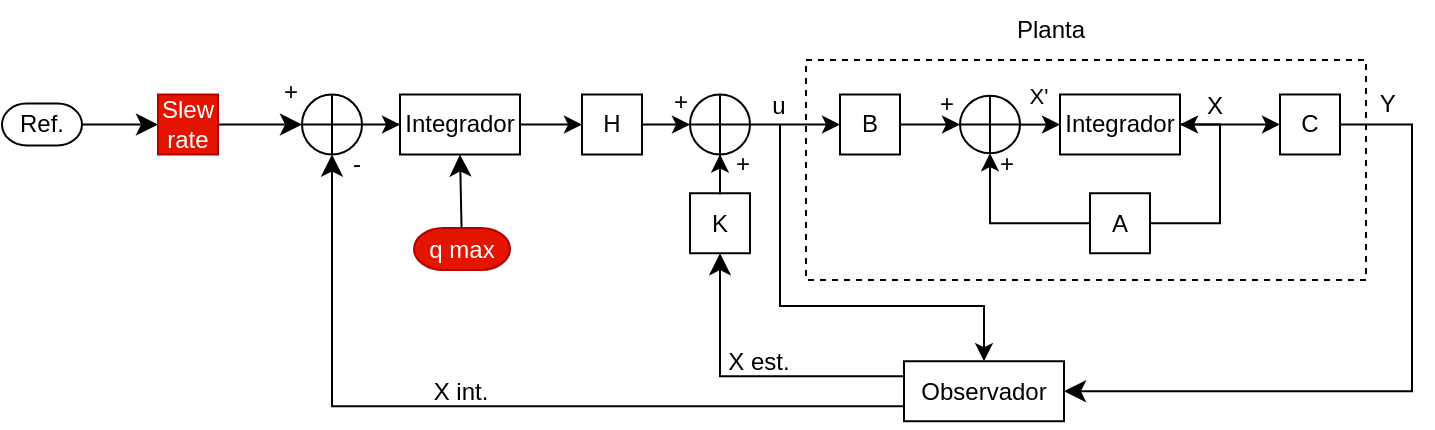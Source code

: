 <mxfile version="27.1.6">
  <diagram name="Página-1" id="VVneKjOPZ-sbQaJKSil8">
    <mxGraphModel dx="1068" dy="553" grid="0" gridSize="10" guides="1" tooltips="1" connect="1" arrows="1" fold="1" page="0" pageScale="1" pageWidth="827" pageHeight="1169" math="0" shadow="0">
      <root>
        <mxCell id="0" />
        <mxCell id="1" parent="0" />
        <mxCell id="JUyOZQYBVD6Wh2t0fZhs-1" value="-" style="text;html=1;align=center;verticalAlign=middle;resizable=0;points=[];autosize=1;strokeColor=none;fillColor=none;" vertex="1" parent="1">
          <mxGeometry x="455" y="125.0" width="30" height="30" as="geometry" />
        </mxCell>
        <mxCell id="JUyOZQYBVD6Wh2t0fZhs-2" value="+" style="text;html=1;align=center;verticalAlign=middle;resizable=0;points=[];autosize=1;strokeColor=none;fillColor=none;" vertex="1" parent="1">
          <mxGeometry x="422" y="88.62" width="30" height="30" as="geometry" />
        </mxCell>
        <mxCell id="JUyOZQYBVD6Wh2t0fZhs-3" value="+" style="text;html=1;align=center;verticalAlign=middle;resizable=0;points=[];autosize=1;strokeColor=none;fillColor=none;" vertex="1" parent="1">
          <mxGeometry x="617" y="93.62" width="30" height="30" as="geometry" />
        </mxCell>
        <mxCell id="JUyOZQYBVD6Wh2t0fZhs-4" value="+" style="text;html=1;align=center;verticalAlign=middle;resizable=0;points=[];autosize=1;strokeColor=none;fillColor=none;" vertex="1" parent="1">
          <mxGeometry x="648" y="124.62" width="30" height="30" as="geometry" />
        </mxCell>
        <mxCell id="JUyOZQYBVD6Wh2t0fZhs-5" value="" style="rounded=0;whiteSpace=wrap;html=1;fillColor=none;dashed=1;" vertex="1" parent="1">
          <mxGeometry x="695" y="88" width="280" height="110" as="geometry" />
        </mxCell>
        <mxCell id="JUyOZQYBVD6Wh2t0fZhs-6" style="edgeStyle=orthogonalEdgeStyle;rounded=0;orthogonalLoop=1;jettySize=auto;html=1;entryX=1;entryY=0.5;entryDx=0;entryDy=0;" edge="1" parent="1" source="JUyOZQYBVD6Wh2t0fZhs-7" target="JUyOZQYBVD6Wh2t0fZhs-9">
          <mxGeometry relative="1" as="geometry">
            <Array as="points">
              <mxPoint x="902" y="169.62" />
              <mxPoint x="902" y="120.62" />
            </Array>
          </mxGeometry>
        </mxCell>
        <mxCell id="JUyOZQYBVD6Wh2t0fZhs-7" value="A" style="whiteSpace=wrap;strokeWidth=1;" vertex="1" parent="1">
          <mxGeometry x="837" y="154.62" width="30" height="30" as="geometry" />
        </mxCell>
        <mxCell id="JUyOZQYBVD6Wh2t0fZhs-8" style="edgeStyle=orthogonalEdgeStyle;rounded=0;orthogonalLoop=1;jettySize=auto;html=1;entryX=0;entryY=0.5;entryDx=0;entryDy=0;" edge="1" parent="1" source="JUyOZQYBVD6Wh2t0fZhs-9" target="JUyOZQYBVD6Wh2t0fZhs-15">
          <mxGeometry relative="1" as="geometry" />
        </mxCell>
        <mxCell id="JUyOZQYBVD6Wh2t0fZhs-9" value="Integrador" style="whiteSpace=wrap;strokeWidth=1;" vertex="1" parent="1">
          <mxGeometry x="822" y="105.24" width="60" height="30" as="geometry" />
        </mxCell>
        <mxCell id="JUyOZQYBVD6Wh2t0fZhs-10" style="edgeStyle=orthogonalEdgeStyle;rounded=0;orthogonalLoop=1;jettySize=auto;html=1;entryX=0;entryY=0.5;entryDx=0;entryDy=0;" edge="1" parent="1" source="JUyOZQYBVD6Wh2t0fZhs-12" target="JUyOZQYBVD6Wh2t0fZhs-9">
          <mxGeometry relative="1" as="geometry" />
        </mxCell>
        <mxCell id="JUyOZQYBVD6Wh2t0fZhs-11" value="X&#39;" style="edgeLabel;html=1;align=center;verticalAlign=middle;resizable=0;points=[];" vertex="1" connectable="0" parent="JUyOZQYBVD6Wh2t0fZhs-10">
          <mxGeometry x="-0.169" y="2" relative="1" as="geometry">
            <mxPoint y="-13" as="offset" />
          </mxGeometry>
        </mxCell>
        <mxCell id="JUyOZQYBVD6Wh2t0fZhs-12" value="" style="verticalLabelPosition=bottom;verticalAlign=top;html=1;shape=mxgraph.flowchart.summing_function;" vertex="1" parent="1">
          <mxGeometry x="772" y="105.87" width="30" height="28.75" as="geometry" />
        </mxCell>
        <mxCell id="JUyOZQYBVD6Wh2t0fZhs-13" style="edgeStyle=orthogonalEdgeStyle;rounded=0;orthogonalLoop=1;jettySize=auto;html=1;entryX=0.5;entryY=1;entryDx=0;entryDy=0;entryPerimeter=0;" edge="1" parent="1" source="JUyOZQYBVD6Wh2t0fZhs-7" target="JUyOZQYBVD6Wh2t0fZhs-12">
          <mxGeometry relative="1" as="geometry" />
        </mxCell>
        <mxCell id="JUyOZQYBVD6Wh2t0fZhs-57" style="edgeStyle=orthogonalEdgeStyle;rounded=0;orthogonalLoop=1;jettySize=auto;html=1;entryX=1;entryY=0.5;entryDx=0;entryDy=0;fontSize=12;startSize=8;endSize=8;exitX=1;exitY=0.5;exitDx=0;exitDy=0;" edge="1" parent="1" source="JUyOZQYBVD6Wh2t0fZhs-15" target="JUyOZQYBVD6Wh2t0fZhs-24">
          <mxGeometry relative="1" as="geometry">
            <mxPoint x="1042" y="253.62" as="targetPoint" />
            <Array as="points">
              <mxPoint x="998" y="120" />
              <mxPoint x="998" y="254" />
            </Array>
          </mxGeometry>
        </mxCell>
        <mxCell id="JUyOZQYBVD6Wh2t0fZhs-15" value="C" style="whiteSpace=wrap;strokeWidth=1;" vertex="1" parent="1">
          <mxGeometry x="932" y="105.24" width="30" height="30" as="geometry" />
        </mxCell>
        <mxCell id="JUyOZQYBVD6Wh2t0fZhs-16" value="" style="edgeStyle=orthogonalEdgeStyle;rounded=0;orthogonalLoop=1;jettySize=auto;html=1;" edge="1" parent="1" source="JUyOZQYBVD6Wh2t0fZhs-17" target="JUyOZQYBVD6Wh2t0fZhs-12">
          <mxGeometry relative="1" as="geometry" />
        </mxCell>
        <mxCell id="JUyOZQYBVD6Wh2t0fZhs-17" value="B" style="whiteSpace=wrap;strokeWidth=1;" vertex="1" parent="1">
          <mxGeometry x="712" y="105.25" width="30" height="30" as="geometry" />
        </mxCell>
        <mxCell id="JUyOZQYBVD6Wh2t0fZhs-18" value="+" style="text;html=1;align=center;verticalAlign=middle;resizable=0;points=[];autosize=1;strokeColor=none;fillColor=none;" vertex="1" parent="1">
          <mxGeometry x="780" y="124.62" width="30" height="30" as="geometry" />
        </mxCell>
        <mxCell id="JUyOZQYBVD6Wh2t0fZhs-19" value="+" style="text;html=1;align=center;verticalAlign=middle;resizable=0;points=[];autosize=1;strokeColor=none;fillColor=none;" vertex="1" parent="1">
          <mxGeometry x="750" y="94.62" width="30" height="30" as="geometry" />
        </mxCell>
        <mxCell id="JUyOZQYBVD6Wh2t0fZhs-20" value="Y&amp;nbsp;" style="text;html=1;align=center;verticalAlign=middle;resizable=0;points=[];autosize=1;strokeColor=none;fillColor=none;" vertex="1" parent="1">
          <mxGeometry x="972" y="94.62" width="30" height="30" as="geometry" />
        </mxCell>
        <mxCell id="JUyOZQYBVD6Wh2t0fZhs-21" value="K" style="whiteSpace=wrap;strokeWidth=1;" vertex="1" parent="1">
          <mxGeometry x="637" y="154.62" width="30" height="30" as="geometry" />
        </mxCell>
        <mxCell id="JUyOZQYBVD6Wh2t0fZhs-23" style="edgeStyle=orthogonalEdgeStyle;rounded=0;orthogonalLoop=1;jettySize=auto;html=1;endArrow=none;startFill=1;endFill=1;startArrow=classic;exitX=0.5;exitY=0;exitDx=0;exitDy=0;" edge="1" parent="1" source="JUyOZQYBVD6Wh2t0fZhs-24">
          <mxGeometry relative="1" as="geometry">
            <mxPoint x="682" y="120.62" as="targetPoint" />
            <mxPoint x="852" y="235.62" as="sourcePoint" />
            <Array as="points">
              <mxPoint x="784" y="211" />
              <mxPoint x="682" y="211" />
            </Array>
          </mxGeometry>
        </mxCell>
        <mxCell id="JUyOZQYBVD6Wh2t0fZhs-24" value="Observador" style="whiteSpace=wrap;strokeWidth=1;" vertex="1" parent="1">
          <mxGeometry x="744" y="238.62" width="80" height="30" as="geometry" />
        </mxCell>
        <mxCell id="JUyOZQYBVD6Wh2t0fZhs-25" value="X est." style="text;html=1;align=center;verticalAlign=middle;resizable=0;points=[];autosize=1;strokeColor=none;fillColor=none;" vertex="1" parent="1">
          <mxGeometry x="646" y="224.0" width="50" height="30" as="geometry" />
        </mxCell>
        <mxCell id="JUyOZQYBVD6Wh2t0fZhs-26" value="Planta" style="text;html=1;align=center;verticalAlign=middle;resizable=0;points=[];autosize=1;strokeColor=none;fillColor=none;" vertex="1" parent="1">
          <mxGeometry x="787" y="58" width="60" height="30" as="geometry" />
        </mxCell>
        <mxCell id="JUyOZQYBVD6Wh2t0fZhs-27" value="H" style="whiteSpace=wrap;strokeWidth=1;" vertex="1" parent="1">
          <mxGeometry x="583" y="105.25" width="30" height="30" as="geometry" />
        </mxCell>
        <mxCell id="JUyOZQYBVD6Wh2t0fZhs-44" style="edgeStyle=none;curved=1;rounded=0;orthogonalLoop=1;jettySize=auto;html=1;entryX=0;entryY=0.5;entryDx=0;entryDy=0;fontSize=12;startSize=8;endSize=8;" edge="1" parent="1" source="JUyOZQYBVD6Wh2t0fZhs-28" target="JUyOZQYBVD6Wh2t0fZhs-42">
          <mxGeometry relative="1" as="geometry" />
        </mxCell>
        <mxCell id="JUyOZQYBVD6Wh2t0fZhs-28" value="Ref." style="strokeWidth=1;html=1;shape=mxgraph.flowchart.terminator;whiteSpace=wrap;" vertex="1" parent="1">
          <mxGeometry x="293" y="109.75" width="40" height="21" as="geometry" />
        </mxCell>
        <mxCell id="JUyOZQYBVD6Wh2t0fZhs-29" value="" style="edgeStyle=orthogonalEdgeStyle;rounded=0;orthogonalLoop=1;jettySize=auto;html=1;" edge="1" parent="1" source="JUyOZQYBVD6Wh2t0fZhs-31" target="JUyOZQYBVD6Wh2t0fZhs-33">
          <mxGeometry relative="1" as="geometry" />
        </mxCell>
        <mxCell id="JUyOZQYBVD6Wh2t0fZhs-30" value="u" style="text;html=1;align=center;verticalAlign=middle;resizable=0;points=[];autosize=1;strokeColor=none;fillColor=none;" vertex="1" parent="1">
          <mxGeometry x="666" y="96.24" width="30" height="30" as="geometry" />
        </mxCell>
        <mxCell id="JUyOZQYBVD6Wh2t0fZhs-31" value="" style="verticalLabelPosition=bottom;verticalAlign=top;html=1;shape=mxgraph.flowchart.summing_function;" vertex="1" parent="1">
          <mxGeometry x="443" y="105.25" width="30" height="30" as="geometry" />
        </mxCell>
        <mxCell id="JUyOZQYBVD6Wh2t0fZhs-32" style="edgeStyle=orthogonalEdgeStyle;rounded=0;orthogonalLoop=1;jettySize=auto;html=1;entryX=0;entryY=0.5;entryDx=0;entryDy=0;" edge="1" parent="1" source="JUyOZQYBVD6Wh2t0fZhs-33" target="JUyOZQYBVD6Wh2t0fZhs-27">
          <mxGeometry relative="1" as="geometry" />
        </mxCell>
        <mxCell id="JUyOZQYBVD6Wh2t0fZhs-33" value="Integrador" style="whiteSpace=wrap;strokeWidth=1;" vertex="1" parent="1">
          <mxGeometry x="492" y="105.25" width="60" height="30" as="geometry" />
        </mxCell>
        <mxCell id="JUyOZQYBVD6Wh2t0fZhs-35" style="edgeStyle=orthogonalEdgeStyle;rounded=0;orthogonalLoop=1;jettySize=auto;html=1;entryX=0;entryY=0.5;entryDx=0;entryDy=0;" edge="1" parent="1" source="JUyOZQYBVD6Wh2t0fZhs-36" target="JUyOZQYBVD6Wh2t0fZhs-17">
          <mxGeometry relative="1" as="geometry" />
        </mxCell>
        <mxCell id="JUyOZQYBVD6Wh2t0fZhs-36" value="" style="verticalLabelPosition=bottom;verticalAlign=top;html=1;shape=mxgraph.flowchart.summing_function;" vertex="1" parent="1">
          <mxGeometry x="637" y="105.25" width="30" height="30" as="geometry" />
        </mxCell>
        <mxCell id="JUyOZQYBVD6Wh2t0fZhs-37" style="edgeStyle=orthogonalEdgeStyle;rounded=0;orthogonalLoop=1;jettySize=auto;html=1;entryX=0.5;entryY=1;entryDx=0;entryDy=0;entryPerimeter=0;" edge="1" parent="1" source="JUyOZQYBVD6Wh2t0fZhs-21" target="JUyOZQYBVD6Wh2t0fZhs-36">
          <mxGeometry relative="1" as="geometry" />
        </mxCell>
        <mxCell id="JUyOZQYBVD6Wh2t0fZhs-38" style="edgeStyle=orthogonalEdgeStyle;rounded=0;orthogonalLoop=1;jettySize=auto;html=1;entryX=0;entryY=0.5;entryDx=0;entryDy=0;entryPerimeter=0;" edge="1" parent="1" source="JUyOZQYBVD6Wh2t0fZhs-27" target="JUyOZQYBVD6Wh2t0fZhs-36">
          <mxGeometry relative="1" as="geometry" />
        </mxCell>
        <mxCell id="JUyOZQYBVD6Wh2t0fZhs-39" value="X" style="text;html=1;align=center;verticalAlign=middle;resizable=0;points=[];autosize=1;strokeColor=none;fillColor=none;" vertex="1" parent="1">
          <mxGeometry x="884" y="95.75" width="30" height="30" as="geometry" />
        </mxCell>
        <mxCell id="JUyOZQYBVD6Wh2t0fZhs-40" value="X int." style="text;html=1;align=center;verticalAlign=middle;resizable=0;points=[];autosize=1;strokeColor=none;fillColor=none;" vertex="1" parent="1">
          <mxGeometry x="497" y="238.62" width="50" height="30" as="geometry" />
        </mxCell>
        <mxCell id="JUyOZQYBVD6Wh2t0fZhs-45" style="edgeStyle=none;curved=1;rounded=0;orthogonalLoop=1;jettySize=auto;html=1;fontSize=12;startSize=8;endSize=8;entryX=0;entryY=0.5;entryDx=0;entryDy=0;entryPerimeter=0;" edge="1" parent="1" source="JUyOZQYBVD6Wh2t0fZhs-42" target="JUyOZQYBVD6Wh2t0fZhs-31">
          <mxGeometry relative="1" as="geometry">
            <mxPoint x="435.314" y="136.771" as="targetPoint" />
          </mxGeometry>
        </mxCell>
        <mxCell id="JUyOZQYBVD6Wh2t0fZhs-42" value="Slew&#xa;rate" style="whiteSpace=wrap;strokeWidth=1;fillColor=#e51400;fontColor=#ffffff;strokeColor=#B20000;" vertex="1" parent="1">
          <mxGeometry x="371" y="105.25" width="30" height="30" as="geometry" />
        </mxCell>
        <mxCell id="JUyOZQYBVD6Wh2t0fZhs-63" style="edgeStyle=orthogonalEdgeStyle;rounded=0;orthogonalLoop=1;jettySize=auto;html=1;fontSize=12;startSize=8;endSize=8;entryX=0.5;entryY=1;entryDx=0;entryDy=0;exitX=0;exitY=0.25;exitDx=0;exitDy=0;" edge="1" parent="1" source="JUyOZQYBVD6Wh2t0fZhs-24" target="JUyOZQYBVD6Wh2t0fZhs-21">
          <mxGeometry relative="1" as="geometry">
            <mxPoint x="719" y="247.951" as="sourcePoint" />
            <mxPoint x="660" y="198" as="targetPoint" />
          </mxGeometry>
        </mxCell>
        <mxCell id="JUyOZQYBVD6Wh2t0fZhs-64" style="edgeStyle=orthogonalEdgeStyle;rounded=0;orthogonalLoop=1;jettySize=auto;html=1;fontSize=12;startSize=8;endSize=8;entryX=0.5;entryY=1;entryDx=0;entryDy=0;entryPerimeter=0;exitX=0;exitY=0.75;exitDx=0;exitDy=0;" edge="1" parent="1" source="JUyOZQYBVD6Wh2t0fZhs-24" target="JUyOZQYBVD6Wh2t0fZhs-31">
          <mxGeometry relative="1" as="geometry">
            <mxPoint x="693" y="262" as="sourcePoint" />
            <mxPoint x="443" y="145" as="targetPoint" />
            <Array as="points">
              <mxPoint x="458" y="261" />
            </Array>
          </mxGeometry>
        </mxCell>
        <mxCell id="JUyOZQYBVD6Wh2t0fZhs-72" style="edgeStyle=none;curved=1;rounded=0;orthogonalLoop=1;jettySize=auto;html=1;entryX=0.5;entryY=1;entryDx=0;entryDy=0;fontSize=12;startSize=8;endSize=8;" edge="1" parent="1" source="JUyOZQYBVD6Wh2t0fZhs-68" target="JUyOZQYBVD6Wh2t0fZhs-33">
          <mxGeometry relative="1" as="geometry" />
        </mxCell>
        <mxCell id="JUyOZQYBVD6Wh2t0fZhs-68" value="q max" style="strokeWidth=1;html=1;shape=mxgraph.flowchart.terminator;whiteSpace=wrap;fillColor=#e51400;fontColor=#ffffff;strokeColor=#B20000;" vertex="1" parent="1">
          <mxGeometry x="499" y="172" width="48" height="21" as="geometry" />
        </mxCell>
      </root>
    </mxGraphModel>
  </diagram>
</mxfile>
